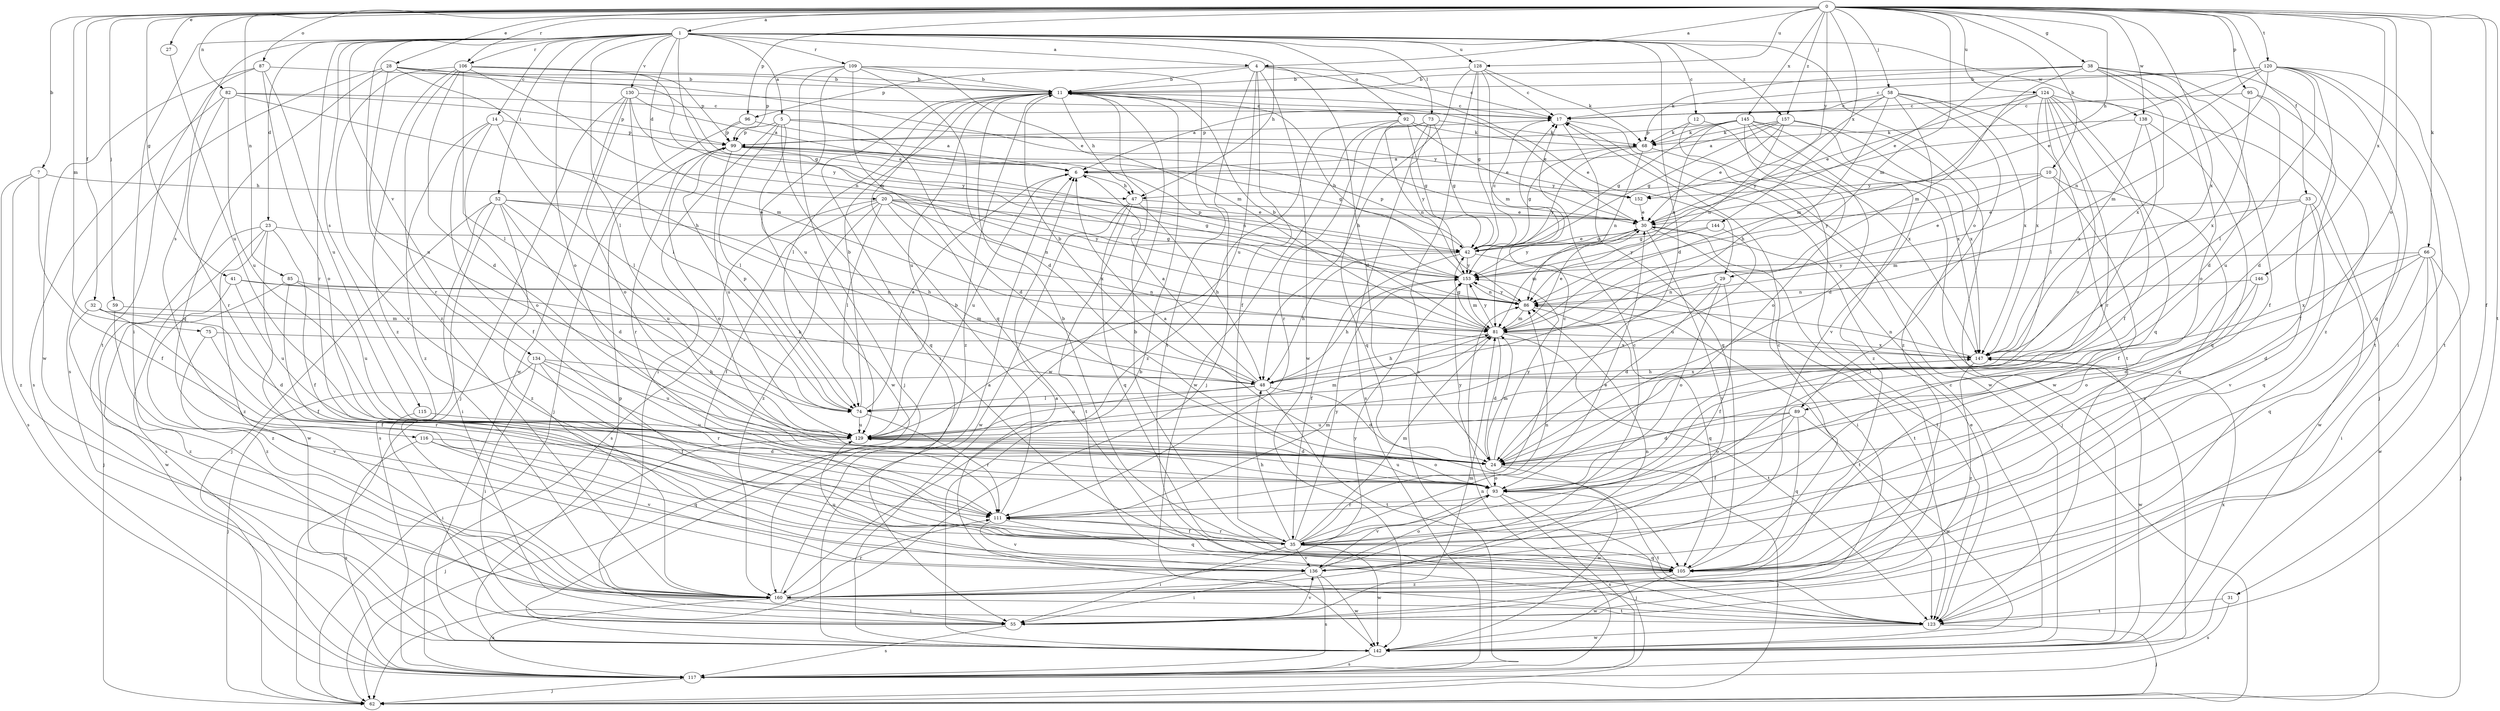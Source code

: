 strict digraph  {
0;
1;
4;
5;
6;
7;
10;
11;
12;
14;
17;
20;
23;
24;
27;
28;
29;
30;
31;
32;
33;
35;
38;
41;
42;
47;
48;
52;
55;
58;
59;
62;
66;
68;
73;
74;
75;
81;
82;
85;
86;
87;
89;
92;
93;
95;
96;
99;
105;
106;
109;
111;
115;
116;
117;
120;
123;
124;
128;
129;
130;
134;
136;
138;
142;
144;
145;
146;
147;
152;
153;
157;
160;
0 -> 1  [label=a];
0 -> 4  [label=a];
0 -> 7  [label=b];
0 -> 10  [label=b];
0 -> 27  [label=e];
0 -> 28  [label=e];
0 -> 31  [label=f];
0 -> 32  [label=f];
0 -> 33  [label=f];
0 -> 38  [label=g];
0 -> 41  [label=g];
0 -> 47  [label=h];
0 -> 58  [label=j];
0 -> 59  [label=j];
0 -> 66  [label=k];
0 -> 75  [label=m];
0 -> 81  [label=m];
0 -> 82  [label=n];
0 -> 85  [label=n];
0 -> 87  [label=o];
0 -> 89  [label=o];
0 -> 95  [label=p];
0 -> 96  [label=p];
0 -> 106  [label=r];
0 -> 120  [label=t];
0 -> 123  [label=t];
0 -> 124  [label=u];
0 -> 128  [label=u];
0 -> 138  [label=w];
0 -> 144  [label=x];
0 -> 145  [label=x];
0 -> 146  [label=x];
0 -> 147  [label=x];
0 -> 152  [label=y];
0 -> 157  [label=z];
1 -> 4  [label=a];
1 -> 5  [label=a];
1 -> 12  [label=c];
1 -> 14  [label=c];
1 -> 20  [label=d];
1 -> 23  [label=d];
1 -> 24  [label=d];
1 -> 47  [label=h];
1 -> 52  [label=i];
1 -> 55  [label=i];
1 -> 73  [label=l];
1 -> 74  [label=l];
1 -> 81  [label=m];
1 -> 89  [label=o];
1 -> 92  [label=o];
1 -> 93  [label=o];
1 -> 106  [label=r];
1 -> 109  [label=r];
1 -> 111  [label=r];
1 -> 115  [label=s];
1 -> 116  [label=s];
1 -> 128  [label=u];
1 -> 130  [label=v];
1 -> 134  [label=v];
1 -> 138  [label=w];
1 -> 157  [label=z];
1 -> 160  [label=z];
4 -> 11  [label=b];
4 -> 17  [label=c];
4 -> 24  [label=d];
4 -> 29  [label=e];
4 -> 35  [label=f];
4 -> 62  [label=j];
4 -> 96  [label=p];
4 -> 129  [label=u];
4 -> 142  [label=w];
5 -> 24  [label=d];
5 -> 55  [label=i];
5 -> 74  [label=l];
5 -> 99  [label=p];
5 -> 105  [label=q];
5 -> 142  [label=w];
5 -> 152  [label=y];
6 -> 47  [label=h];
6 -> 129  [label=u];
6 -> 152  [label=y];
7 -> 35  [label=f];
7 -> 47  [label=h];
7 -> 117  [label=s];
7 -> 160  [label=z];
10 -> 29  [label=e];
10 -> 35  [label=f];
10 -> 105  [label=q];
10 -> 152  [label=y];
10 -> 153  [label=y];
11 -> 17  [label=c];
11 -> 30  [label=e];
11 -> 47  [label=h];
11 -> 55  [label=i];
11 -> 74  [label=l];
11 -> 129  [label=u];
11 -> 142  [label=w];
11 -> 160  [label=z];
12 -> 55  [label=i];
12 -> 68  [label=k];
12 -> 147  [label=x];
14 -> 35  [label=f];
14 -> 74  [label=l];
14 -> 93  [label=o];
14 -> 99  [label=p];
14 -> 160  [label=z];
17 -> 99  [label=p];
17 -> 105  [label=q];
17 -> 142  [label=w];
20 -> 30  [label=e];
20 -> 35  [label=f];
20 -> 42  [label=g];
20 -> 74  [label=l];
20 -> 86  [label=n];
20 -> 117  [label=s];
20 -> 147  [label=x];
20 -> 153  [label=y];
20 -> 160  [label=z];
23 -> 35  [label=f];
23 -> 42  [label=g];
23 -> 62  [label=j];
23 -> 117  [label=s];
23 -> 142  [label=w];
23 -> 160  [label=z];
24 -> 6  [label=a];
24 -> 62  [label=j];
24 -> 81  [label=m];
24 -> 93  [label=o];
24 -> 142  [label=w];
24 -> 153  [label=y];
27 -> 129  [label=u];
28 -> 11  [label=b];
28 -> 30  [label=e];
28 -> 42  [label=g];
28 -> 48  [label=h];
28 -> 105  [label=q];
28 -> 117  [label=s];
28 -> 129  [label=u];
29 -> 24  [label=d];
29 -> 35  [label=f];
29 -> 86  [label=n];
29 -> 93  [label=o];
30 -> 42  [label=g];
30 -> 55  [label=i];
30 -> 81  [label=m];
30 -> 123  [label=t];
30 -> 136  [label=v];
30 -> 153  [label=y];
31 -> 117  [label=s];
31 -> 123  [label=t];
32 -> 24  [label=d];
32 -> 35  [label=f];
32 -> 81  [label=m];
32 -> 160  [label=z];
33 -> 30  [label=e];
33 -> 81  [label=m];
33 -> 105  [label=q];
33 -> 136  [label=v];
33 -> 142  [label=w];
35 -> 11  [label=b];
35 -> 30  [label=e];
35 -> 48  [label=h];
35 -> 55  [label=i];
35 -> 81  [label=m];
35 -> 86  [label=n];
35 -> 105  [label=q];
35 -> 111  [label=r];
35 -> 136  [label=v];
35 -> 142  [label=w];
35 -> 153  [label=y];
38 -> 11  [label=b];
38 -> 24  [label=d];
38 -> 30  [label=e];
38 -> 35  [label=f];
38 -> 68  [label=k];
38 -> 81  [label=m];
38 -> 93  [label=o];
38 -> 123  [label=t];
38 -> 147  [label=x];
38 -> 160  [label=z];
41 -> 48  [label=h];
41 -> 86  [label=n];
41 -> 129  [label=u];
41 -> 160  [label=z];
42 -> 17  [label=c];
42 -> 30  [label=e];
42 -> 35  [label=f];
42 -> 48  [label=h];
42 -> 99  [label=p];
42 -> 123  [label=t];
42 -> 153  [label=y];
47 -> 30  [label=e];
47 -> 48  [label=h];
47 -> 105  [label=q];
47 -> 123  [label=t];
47 -> 142  [label=w];
48 -> 6  [label=a];
48 -> 11  [label=b];
48 -> 24  [label=d];
48 -> 74  [label=l];
48 -> 123  [label=t];
48 -> 129  [label=u];
48 -> 147  [label=x];
52 -> 24  [label=d];
52 -> 30  [label=e];
52 -> 48  [label=h];
52 -> 55  [label=i];
52 -> 62  [label=j];
52 -> 117  [label=s];
52 -> 129  [label=u];
52 -> 160  [label=z];
55 -> 81  [label=m];
55 -> 117  [label=s];
55 -> 136  [label=v];
58 -> 6  [label=a];
58 -> 17  [label=c];
58 -> 48  [label=h];
58 -> 123  [label=t];
58 -> 136  [label=v];
58 -> 147  [label=x];
58 -> 153  [label=y];
58 -> 160  [label=z];
59 -> 81  [label=m];
59 -> 160  [label=z];
66 -> 24  [label=d];
66 -> 55  [label=i];
66 -> 62  [label=j];
66 -> 105  [label=q];
66 -> 142  [label=w];
66 -> 147  [label=x];
66 -> 153  [label=y];
68 -> 6  [label=a];
68 -> 42  [label=g];
68 -> 62  [label=j];
68 -> 86  [label=n];
68 -> 153  [label=y];
73 -> 42  [label=g];
73 -> 68  [label=k];
73 -> 105  [label=q];
73 -> 111  [label=r];
73 -> 117  [label=s];
73 -> 153  [label=y];
74 -> 6  [label=a];
74 -> 11  [label=b];
74 -> 99  [label=p];
74 -> 111  [label=r];
74 -> 129  [label=u];
75 -> 111  [label=r];
75 -> 136  [label=v];
75 -> 147  [label=x];
81 -> 11  [label=b];
81 -> 24  [label=d];
81 -> 30  [label=e];
81 -> 42  [label=g];
81 -> 48  [label=h];
81 -> 123  [label=t];
81 -> 147  [label=x];
81 -> 153  [label=y];
82 -> 17  [label=c];
82 -> 81  [label=m];
82 -> 99  [label=p];
82 -> 111  [label=r];
82 -> 117  [label=s];
82 -> 129  [label=u];
85 -> 35  [label=f];
85 -> 86  [label=n];
85 -> 129  [label=u];
85 -> 142  [label=w];
86 -> 81  [label=m];
86 -> 105  [label=q];
86 -> 123  [label=t];
86 -> 153  [label=y];
87 -> 11  [label=b];
87 -> 93  [label=o];
87 -> 123  [label=t];
87 -> 129  [label=u];
87 -> 142  [label=w];
89 -> 24  [label=d];
89 -> 35  [label=f];
89 -> 93  [label=o];
89 -> 105  [label=q];
89 -> 129  [label=u];
89 -> 142  [label=w];
92 -> 30  [label=e];
92 -> 42  [label=g];
92 -> 68  [label=k];
92 -> 86  [label=n];
92 -> 142  [label=w];
92 -> 160  [label=z];
93 -> 62  [label=j];
93 -> 111  [label=r];
93 -> 117  [label=s];
93 -> 123  [label=t];
93 -> 129  [label=u];
93 -> 136  [label=v];
93 -> 153  [label=y];
95 -> 17  [label=c];
95 -> 35  [label=f];
95 -> 129  [label=u];
95 -> 147  [label=x];
96 -> 6  [label=a];
96 -> 62  [label=j];
96 -> 99  [label=p];
99 -> 6  [label=a];
99 -> 42  [label=g];
99 -> 86  [label=n];
99 -> 93  [label=o];
99 -> 111  [label=r];
99 -> 129  [label=u];
105 -> 11  [label=b];
105 -> 17  [label=c];
105 -> 142  [label=w];
105 -> 160  [label=z];
106 -> 11  [label=b];
106 -> 24  [label=d];
106 -> 74  [label=l];
106 -> 86  [label=n];
106 -> 99  [label=p];
106 -> 111  [label=r];
106 -> 136  [label=v];
106 -> 153  [label=y];
106 -> 160  [label=z];
109 -> 11  [label=b];
109 -> 24  [label=d];
109 -> 62  [label=j];
109 -> 81  [label=m];
109 -> 99  [label=p];
109 -> 105  [label=q];
109 -> 123  [label=t];
109 -> 129  [label=u];
111 -> 11  [label=b];
111 -> 17  [label=c];
111 -> 35  [label=f];
111 -> 81  [label=m];
111 -> 105  [label=q];
111 -> 136  [label=v];
115 -> 55  [label=i];
115 -> 129  [label=u];
116 -> 24  [label=d];
116 -> 105  [label=q];
116 -> 117  [label=s];
116 -> 136  [label=v];
117 -> 62  [label=j];
117 -> 86  [label=n];
120 -> 11  [label=b];
120 -> 17  [label=c];
120 -> 24  [label=d];
120 -> 30  [label=e];
120 -> 55  [label=i];
120 -> 74  [label=l];
120 -> 81  [label=m];
120 -> 86  [label=n];
120 -> 105  [label=q];
120 -> 123  [label=t];
123 -> 6  [label=a];
123 -> 30  [label=e];
123 -> 62  [label=j];
123 -> 142  [label=w];
124 -> 17  [label=c];
124 -> 30  [label=e];
124 -> 35  [label=f];
124 -> 62  [label=j];
124 -> 74  [label=l];
124 -> 81  [label=m];
124 -> 93  [label=o];
124 -> 105  [label=q];
124 -> 111  [label=r];
124 -> 147  [label=x];
128 -> 11  [label=b];
128 -> 17  [label=c];
128 -> 42  [label=g];
128 -> 48  [label=h];
128 -> 68  [label=k];
128 -> 81  [label=m];
128 -> 117  [label=s];
129 -> 24  [label=d];
129 -> 62  [label=j];
129 -> 81  [label=m];
129 -> 93  [label=o];
130 -> 6  [label=a];
130 -> 17  [label=c];
130 -> 62  [label=j];
130 -> 74  [label=l];
130 -> 93  [label=o];
130 -> 142  [label=w];
130 -> 153  [label=y];
134 -> 35  [label=f];
134 -> 48  [label=h];
134 -> 55  [label=i];
134 -> 62  [label=j];
134 -> 111  [label=r];
134 -> 129  [label=u];
136 -> 17  [label=c];
136 -> 55  [label=i];
136 -> 93  [label=o];
136 -> 117  [label=s];
136 -> 129  [label=u];
136 -> 142  [label=w];
138 -> 68  [label=k];
138 -> 93  [label=o];
138 -> 105  [label=q];
138 -> 147  [label=x];
142 -> 11  [label=b];
142 -> 17  [label=c];
142 -> 99  [label=p];
142 -> 117  [label=s];
142 -> 147  [label=x];
144 -> 42  [label=g];
144 -> 129  [label=u];
144 -> 153  [label=y];
145 -> 24  [label=d];
145 -> 42  [label=g];
145 -> 68  [label=k];
145 -> 86  [label=n];
145 -> 93  [label=o];
145 -> 99  [label=p];
145 -> 117  [label=s];
145 -> 147  [label=x];
145 -> 160  [label=z];
146 -> 24  [label=d];
146 -> 86  [label=n];
146 -> 93  [label=o];
147 -> 48  [label=h];
147 -> 86  [label=n];
147 -> 142  [label=w];
147 -> 160  [label=z];
152 -> 30  [label=e];
153 -> 11  [label=b];
153 -> 48  [label=h];
153 -> 81  [label=m];
153 -> 86  [label=n];
153 -> 99  [label=p];
157 -> 6  [label=a];
157 -> 30  [label=e];
157 -> 42  [label=g];
157 -> 68  [label=k];
157 -> 86  [label=n];
157 -> 142  [label=w];
157 -> 147  [label=x];
160 -> 6  [label=a];
160 -> 55  [label=i];
160 -> 86  [label=n];
160 -> 111  [label=r];
160 -> 117  [label=s];
160 -> 123  [label=t];
160 -> 153  [label=y];
}
